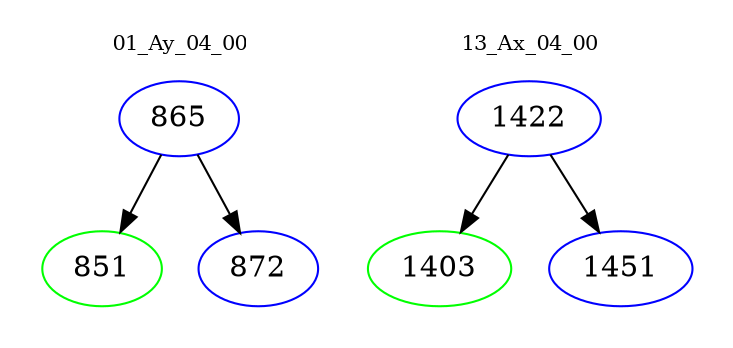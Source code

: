 digraph{
subgraph cluster_0 {
color = white
label = "01_Ay_04_00";
fontsize=10;
T0_865 [label="865", color="blue"]
T0_865 -> T0_851 [color="black"]
T0_851 [label="851", color="green"]
T0_865 -> T0_872 [color="black"]
T0_872 [label="872", color="blue"]
}
subgraph cluster_1 {
color = white
label = "13_Ax_04_00";
fontsize=10;
T1_1422 [label="1422", color="blue"]
T1_1422 -> T1_1403 [color="black"]
T1_1403 [label="1403", color="green"]
T1_1422 -> T1_1451 [color="black"]
T1_1451 [label="1451", color="blue"]
}
}
